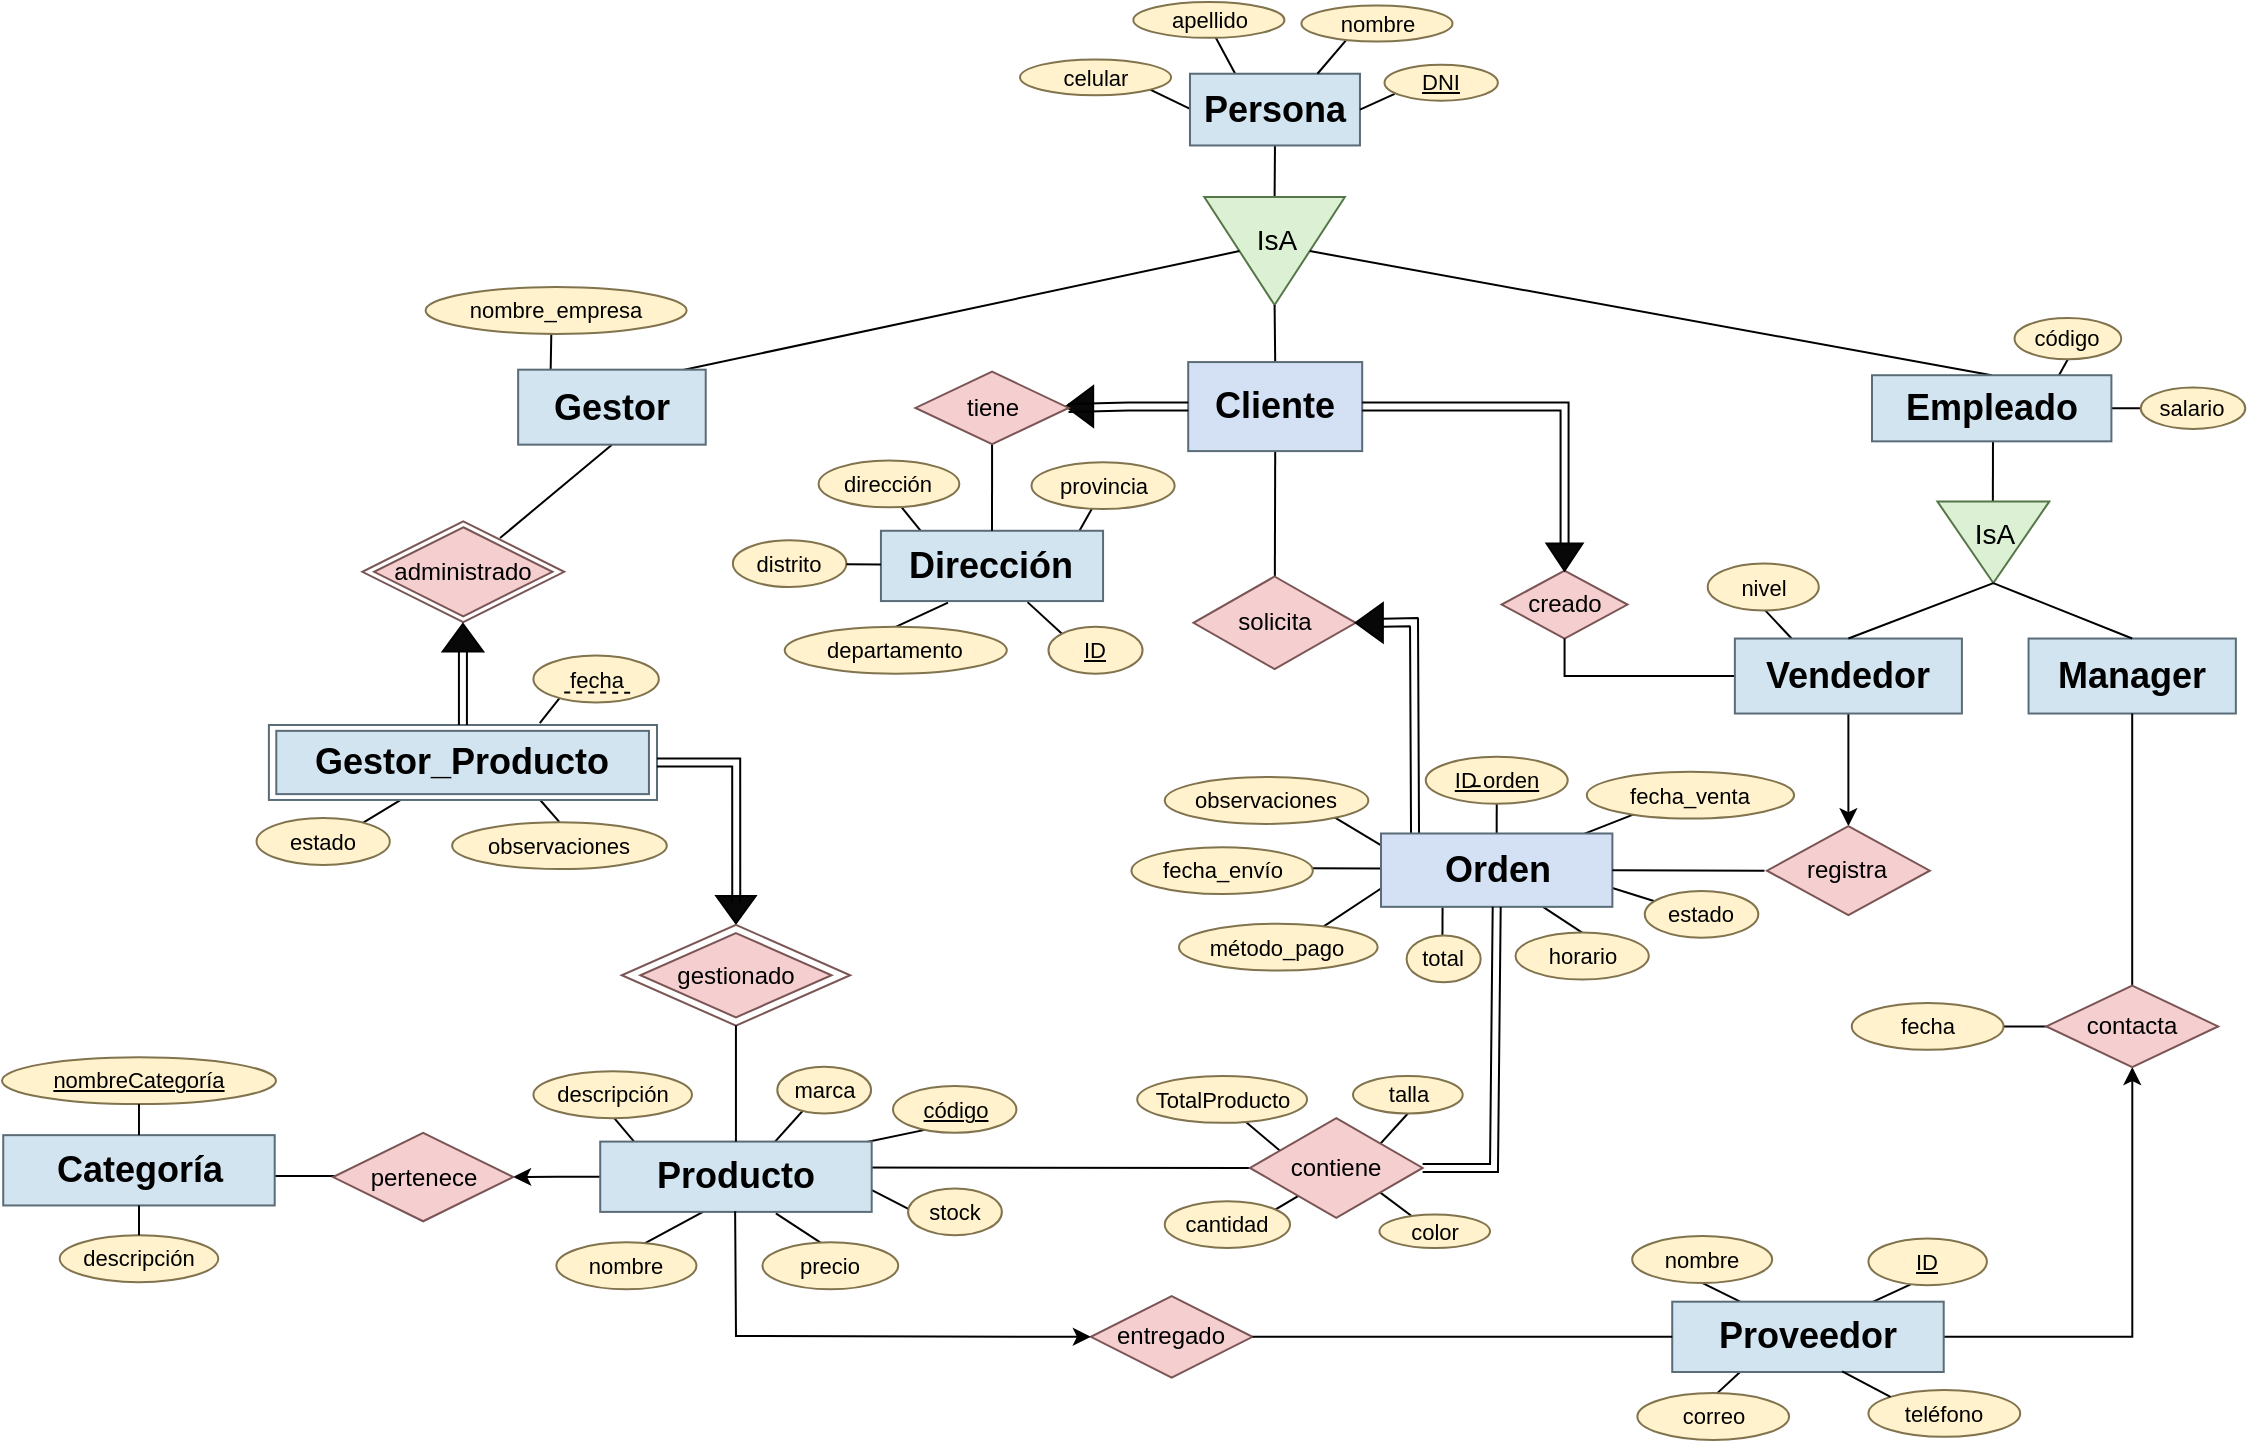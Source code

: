 <mxfile version="24.7.17">
  <diagram id="R2lEEEUBdFMjLlhIrx00" name="Page-1">
    <mxGraphModel dx="2320" dy="519" grid="0" gridSize="10" guides="1" tooltips="1" connect="1" arrows="1" fold="1" page="1" pageScale="1" pageWidth="850" pageHeight="1100" math="0" shadow="0" extFonts="Permanent Marker^https://fonts.googleapis.com/css?family=Permanent+Marker">
      <root>
        <mxCell id="0" />
        <mxCell id="1" parent="0" />
        <mxCell id="0wbGflrNy1XPaG-S96dj-205" value="" style="endArrow=none;html=1;rounded=0;exitX=0;exitY=0.5;exitDx=0;exitDy=0;entryX=1;entryY=0.5;entryDx=0;entryDy=0;" edge="1" parent="1" source="0wbGflrNy1XPaG-S96dj-204" target="0wbGflrNy1XPaG-S96dj-163">
          <mxGeometry width="50" height="50" relative="1" as="geometry">
            <mxPoint x="821" y="718" as="sourcePoint" />
            <mxPoint x="798" y="729" as="targetPoint" />
          </mxGeometry>
        </mxCell>
        <mxCell id="0wbGflrNy1XPaG-S96dj-36" value="" style="endArrow=none;html=1;rounded=0;exitX=0.674;exitY=0.984;exitDx=0;exitDy=0;entryX=0.315;entryY=0.104;entryDx=0;entryDy=0;exitPerimeter=0;entryPerimeter=0;" edge="1" parent="1" target="0wbGflrNy1XPaG-S96dj-40">
          <mxGeometry width="50" height="50" relative="1" as="geometry">
            <mxPoint x="541.846" y="661.585" as="sourcePoint" />
            <mxPoint x="517.822" y="600.778" as="targetPoint" />
          </mxGeometry>
        </mxCell>
        <mxCell id="0wbGflrNy1XPaG-S96dj-33" value="" style="endArrow=none;html=1;rounded=0;entryX=0.406;entryY=0.934;entryDx=0;entryDy=0;entryPerimeter=0;" edge="1" parent="1" target="0wbGflrNy1XPaG-S96dj-39">
          <mxGeometry width="50" height="50" relative="1" as="geometry">
            <mxPoint x="509.523" y="661.235" as="sourcePoint" />
            <mxPoint x="609.754" y="708.799" as="targetPoint" />
          </mxGeometry>
        </mxCell>
        <mxCell id="0wbGflrNy1XPaG-S96dj-31" value="" style="endArrow=none;html=1;rounded=0;exitX=0.203;exitY=0.369;exitDx=0;exitDy=0;entryX=0.626;entryY=0.937;entryDx=0;entryDy=0;exitPerimeter=0;entryPerimeter=0;" edge="1" parent="1" source="55ezojVvOQlJSLOhFWwa-21" target="0wbGflrNy1XPaG-S96dj-44">
          <mxGeometry width="50" height="50" relative="1" as="geometry">
            <mxPoint x="617.158" y="701.535" as="sourcePoint" />
            <mxPoint x="599.857" y="611.322" as="targetPoint" />
          </mxGeometry>
        </mxCell>
        <mxCell id="0wbGflrNy1XPaG-S96dj-188" value="" style="endArrow=none;html=1;rounded=0;entryX=0;entryY=0.5;entryDx=0;entryDy=0;exitX=0.909;exitY=0.367;exitDx=0;exitDy=0;exitPerimeter=0;" edge="1" parent="1">
          <mxGeometry width="50" height="50" relative="1" as="geometry">
            <mxPoint x="-22.046" y="655.046" as="sourcePoint" />
            <mxPoint x="59.397" y="655.046" as="targetPoint" />
          </mxGeometry>
        </mxCell>
        <mxCell id="0wbGflrNy1XPaG-S96dj-181" value="" style="endArrow=none;html=1;rounded=0;exitX=0.25;exitY=1;exitDx=0;exitDy=0;entryX=0.484;entryY=0.129;entryDx=0;entryDy=0;entryPerimeter=0;" edge="1" parent="1" source="0wbGflrNy1XPaG-S96dj-155" target="0wbGflrNy1XPaG-S96dj-160">
          <mxGeometry width="50" height="50" relative="1" as="geometry">
            <mxPoint x="684.427" y="745.965" as="sourcePoint" />
            <mxPoint x="644.94" y="769.397" as="targetPoint" />
          </mxGeometry>
        </mxCell>
        <mxCell id="0wbGflrNy1XPaG-S96dj-177" value="" style="endArrow=none;html=1;rounded=0;exitX=0.5;exitY=1;exitDx=0;exitDy=0;entryX=0.25;entryY=0;entryDx=0;entryDy=0;" edge="1" parent="1" source="0wbGflrNy1XPaG-S96dj-158" target="0wbGflrNy1XPaG-S96dj-155">
          <mxGeometry width="50" height="50" relative="1" as="geometry">
            <mxPoint x="733.923" y="588.972" as="sourcePoint" />
            <mxPoint x="757.368" y="604.203" as="targetPoint" />
          </mxGeometry>
        </mxCell>
        <mxCell id="0wbGflrNy1XPaG-S96dj-178" value="" style="endArrow=none;html=1;rounded=0;exitX=0.393;exitY=0.938;exitDx=0;exitDy=0;entryX=0.719;entryY=0.038;entryDx=0;entryDy=0;entryPerimeter=0;exitPerimeter=0;" edge="1" parent="1" source="0wbGflrNy1XPaG-S96dj-157" target="0wbGflrNy1XPaG-S96dj-155">
          <mxGeometry width="50" height="50" relative="1" as="geometry">
            <mxPoint x="704.307" y="704.959" as="sourcePoint" />
            <mxPoint x="736.39" y="729.563" as="targetPoint" />
          </mxGeometry>
        </mxCell>
        <mxCell id="0wbGflrNy1XPaG-S96dj-146" value="" style="endArrow=none;html=1;rounded=0;exitX=0.416;exitY=0.86;exitDx=0;exitDy=0;entryX=0.69;entryY=0.073;entryDx=0;entryDy=0;entryPerimeter=0;exitPerimeter=0;" edge="1" parent="1" source="0wbGflrNy1XPaG-S96dj-145" target="ELXSJOn3E0flHP4w-PMO-53">
          <mxGeometry width="50" height="50" relative="1" as="geometry">
            <mxPoint x="182.179" y="634.286" as="sourcePoint" />
            <mxPoint x="185.88" y="649.516" as="targetPoint" />
          </mxGeometry>
        </mxCell>
        <mxCell id="0wbGflrNy1XPaG-S96dj-144" value="" style="endArrow=none;html=1;rounded=0;exitX=0.25;exitY=0;exitDx=0;exitDy=0;entryX=0.465;entryY=0.864;entryDx=0;entryDy=0;entryPerimeter=0;" edge="1" parent="1" source="0wbGflrNy1XPaG-S96dj-87" target="0wbGflrNy1XPaG-S96dj-89">
          <mxGeometry width="50" height="50" relative="1" as="geometry">
            <mxPoint x="720.196" y="389.544" as="sourcePoint" />
            <mxPoint x="736.237" y="366.113" as="targetPoint" />
          </mxGeometry>
        </mxCell>
        <mxCell id="0wbGflrNy1XPaG-S96dj-119" value="" style="endArrow=none;html=1;rounded=0;exitX=0.431;exitY=0.077;exitDx=0;exitDy=0;exitPerimeter=0;entryX=0.5;entryY=1;entryDx=0;entryDy=0;" edge="1" parent="1">
          <mxGeometry width="50" height="50" relative="1" as="geometry">
            <mxPoint x="850.43" y="319.858" as="sourcePoint" />
            <mxPoint x="850.492" y="287.487" as="targetPoint" />
          </mxGeometry>
        </mxCell>
        <mxCell id="0wbGflrNy1XPaG-S96dj-48" value="" style="endArrow=none;html=1;rounded=0;exitX=0.266;exitY=1.004;exitDx=0;exitDy=0;exitPerimeter=0;entryX=0.484;entryY=0;entryDx=0;entryDy=0;entryPerimeter=0;" edge="1" parent="1" source="ELXSJOn3E0flHP4w-PMO-58" target="0wbGflrNy1XPaG-S96dj-47">
          <mxGeometry width="50" height="50" relative="1" as="geometry">
            <mxPoint x="574.971" y="520.641" as="sourcePoint" />
            <mxPoint x="575.819" y="529.322" as="targetPoint" />
          </mxGeometry>
        </mxCell>
        <mxCell id="0wbGflrNy1XPaG-S96dj-86" value="" style="endArrow=none;html=1;rounded=0;exitX=0.782;exitY=0.035;exitDx=0;exitDy=0;entryX=0.5;entryY=1;entryDx=0;entryDy=0;exitPerimeter=0;" edge="1" parent="1" target="0wbGflrNy1XPaG-S96dj-43">
          <mxGeometry width="50" height="50" relative="1" as="geometry">
            <mxPoint x="534.674" y="649.333" as="sourcePoint" />
            <mxPoint x="600.499" y="614.661" as="targetPoint" />
          </mxGeometry>
        </mxCell>
        <mxCell id="0wbGflrNy1XPaG-S96dj-82" value="" style="endArrow=none;html=1;rounded=0;exitX=0.77;exitY=0.15;exitDx=0;exitDy=0;exitPerimeter=0;" edge="1" parent="1" source="0wbGflrNy1XPaG-S96dj-76" target="0wbGflrNy1XPaG-S96dj-1">
          <mxGeometry width="50" height="50" relative="1" as="geometry">
            <mxPoint x="148.861" y="495.233" as="sourcePoint" />
            <mxPoint x="140.223" y="477.66" as="targetPoint" />
          </mxGeometry>
        </mxCell>
        <mxCell id="0wbGflrNy1XPaG-S96dj-81" value="" style="endArrow=none;html=1;rounded=0;exitX=0.5;exitY=0;exitDx=0;exitDy=0;entryX=0.699;entryY=1;entryDx=0;entryDy=0;entryPerimeter=0;" edge="1" parent="1" source="0wbGflrNy1XPaG-S96dj-78" target="0wbGflrNy1XPaG-S96dj-1">
          <mxGeometry width="50" height="50" relative="1" as="geometry">
            <mxPoint x="189.582" y="615.907" as="sourcePoint" />
            <mxPoint x="214.262" y="632.309" as="targetPoint" />
          </mxGeometry>
        </mxCell>
        <mxCell id="0wbGflrNy1XPaG-S96dj-83" value="" style="endArrow=none;html=1;rounded=0;exitX=0.698;exitY=-0.024;exitDx=0;exitDy=0;entryX=0.24;entryY=0.801;entryDx=0;entryDy=0;entryPerimeter=0;exitPerimeter=0;" edge="1" parent="1" source="0wbGflrNy1XPaG-S96dj-1" target="0wbGflrNy1XPaG-S96dj-77">
          <mxGeometry width="50" height="50" relative="1" as="geometry">
            <mxPoint x="36.568" y="499.92" as="sourcePoint" />
            <mxPoint x="62.482" y="480.003" as="targetPoint" />
          </mxGeometry>
        </mxCell>
        <mxCell id="RXgUs7teRVPHH2OxWNDd-2" value="creado" style="rhombus;whiteSpace=wrap;html=1;fillColor=#F5CFCF;strokeColor=#7B5555;" parent="1" vertex="1">
          <mxGeometry x="604.818" y="352.3" width="62.933" height="33.976" as="geometry" />
        </mxCell>
        <mxCell id="55ezojVvOQlJSLOhFWwa-83" value="" style="endArrow=classic;html=1;rounded=0;exitX=0.5;exitY=1;exitDx=0;exitDy=0;entryX=0.5;entryY=0;entryDx=0;entryDy=0;" parent="1" target="0wbGflrNy1XPaG-S96dj-57" edge="1" source="0wbGflrNy1XPaG-S96dj-87">
          <mxGeometry width="50" height="50" relative="1" as="geometry">
            <mxPoint x="790.533" y="465.944" as="sourcePoint" />
            <mxPoint x="778.193" y="461.246" as="targetPoint" />
          </mxGeometry>
        </mxCell>
        <mxCell id="ELXSJOn3E0flHP4w-PMO-66" value="" style="endArrow=none;html=1;rounded=0;entryX=0.482;entryY=0.883;entryDx=0;entryDy=0;exitX=0.173;exitY=0.063;exitDx=0;exitDy=0;entryPerimeter=0;exitPerimeter=0;" parent="1" source="ELXSJOn3E0flHP4w-PMO-39" target="ELXSJOn3E0flHP4w-PMO-65" edge="1">
          <mxGeometry width="50" height="50" relative="1" as="geometry">
            <mxPoint x="2.017" y="284.347" as="sourcePoint" />
            <mxPoint x="-189.251" y="123.84" as="targetPoint" />
          </mxGeometry>
        </mxCell>
        <mxCell id="ELXSJOn3E0flHP4w-PMO-46" value="" style="endArrow=none;html=1;rounded=0;exitX=0.682;exitY=0.165;exitDx=0;exitDy=0;entryX=0.5;entryY=1;entryDx=0;entryDy=0;exitPerimeter=0;" parent="1" source="ELXSJOn3E0flHP4w-PMO-47" target="ELXSJOn3E0flHP4w-PMO-39" edge="1">
          <mxGeometry width="50" height="50" relative="1" as="geometry">
            <mxPoint x="253.75" y="413.222" as="sourcePoint" />
            <mxPoint x="247.58" y="331.211" as="targetPoint" />
          </mxGeometry>
        </mxCell>
        <mxCell id="55ezojVvOQlJSLOhFWwa-85" value="" style="endArrow=none;html=1;rounded=0;exitX=0.817;exitY=0.081;exitDx=0;exitDy=0;entryX=0.669;entryY=0.14;entryDx=0;entryDy=0;exitPerimeter=0;entryPerimeter=0;" parent="1" source="ELXSJOn3E0flHP4w-PMO-58" target="55ezojVvOQlJSLOhFWwa-84" edge="1">
          <mxGeometry width="50" height="50" relative="1" as="geometry">
            <mxPoint x="638.136" y="530.962" as="sourcePoint" />
            <mxPoint x="644.306" y="556.737" as="targetPoint" />
          </mxGeometry>
        </mxCell>
        <mxCell id="55ezojVvOQlJSLOhFWwa-69" value="" style="endArrow=none;html=1;rounded=0;exitX=0.439;exitY=0.027;exitDx=0;exitDy=0;entryX=0.647;entryY=1.02;entryDx=0;entryDy=0;entryPerimeter=0;exitPerimeter=0;" parent="1" source="55ezojVvOQlJSLOhFWwa-61" target="ELXSJOn3E0flHP4w-PMO-53" edge="1">
          <mxGeometry width="50" height="50" relative="1" as="geometry">
            <mxPoint x="196.061" y="709.267" as="sourcePoint" />
            <mxPoint x="200.997" y="684.664" as="targetPoint" />
          </mxGeometry>
        </mxCell>
        <mxCell id="55ezojVvOQlJSLOhFWwa-68" value="" style="endArrow=none;html=1;rounded=0;exitX=0.551;exitY=0.15;exitDx=0;exitDy=0;entryX=0.389;entryY=0.98;entryDx=0;entryDy=0;exitPerimeter=0;entryPerimeter=0;" parent="1" source="55ezojVvOQlJSLOhFWwa-62" target="ELXSJOn3E0flHP4w-PMO-53" edge="1">
          <mxGeometry width="50" height="50" relative="1" as="geometry">
            <mxPoint x="147.935" y="698.723" as="sourcePoint" />
            <mxPoint x="170.147" y="679.977" as="targetPoint" />
          </mxGeometry>
        </mxCell>
        <mxCell id="55ezojVvOQlJSLOhFWwa-70" value="" style="endArrow=none;html=1;rounded=0;exitX=0.298;exitY=0.883;exitDx=0;exitDy=0;entryX=0.626;entryY=0.078;entryDx=0;entryDy=0;entryPerimeter=0;exitPerimeter=0;" parent="1" source="55ezojVvOQlJSLOhFWwa-60" target="ELXSJOn3E0flHP4w-PMO-53" edge="1">
          <mxGeometry width="50" height="50" relative="1" as="geometry">
            <mxPoint x="270.1" y="713.954" as="sourcePoint" />
            <mxPoint x="250.356" y="683.492" as="targetPoint" />
          </mxGeometry>
        </mxCell>
        <mxCell id="55ezojVvOQlJSLOhFWwa-65" value="" style="endArrow=none;html=1;rounded=0;exitX=0.374;exitY=0.873;exitDx=0;exitDy=0;entryX=0.894;entryY=0.078;entryDx=0;entryDy=0;exitPerimeter=0;entryPerimeter=0;" parent="1" source="55ezojVvOQlJSLOhFWwa-58" target="ELXSJOn3E0flHP4w-PMO-53" edge="1">
          <mxGeometry width="50" height="50" relative="1" as="geometry">
            <mxPoint x="291.078" y="534.7" as="sourcePoint" />
            <mxPoint x="324.395" y="534.7" as="targetPoint" />
          </mxGeometry>
        </mxCell>
        <mxCell id="55ezojVvOQlJSLOhFWwa-71" value="" style="endArrow=none;html=1;rounded=0;exitX=0.47;exitY=0.839;exitDx=0;exitDy=0;entryX=0.124;entryY=-0.002;entryDx=0;entryDy=0;entryPerimeter=0;exitPerimeter=0;" parent="1" source="55ezojVvOQlJSLOhFWwa-59" target="ELXSJOn3E0flHP4w-PMO-53" edge="1">
          <mxGeometry width="50" height="50" relative="1" as="geometry">
            <mxPoint x="321.927" y="696.38" as="sourcePoint" />
            <mxPoint x="288.61" y="681.149" as="targetPoint" />
          </mxGeometry>
        </mxCell>
        <mxCell id="55ezojVvOQlJSLOhFWwa-22" value="" style="endArrow=none;html=1;rounded=0;entryX=0;entryY=0.5;entryDx=0;entryDy=0;exitX=0.909;exitY=0.367;exitDx=0;exitDy=0;exitPerimeter=0;" parent="1" source="ELXSJOn3E0flHP4w-PMO-53" target="55ezojVvOQlJSLOhFWwa-21" edge="1">
          <mxGeometry width="50" height="50" relative="1" as="geometry">
            <mxPoint x="206.241" y="696.38" as="sourcePoint" />
            <mxPoint x="358.021" y="698.723" as="targetPoint" />
          </mxGeometry>
        </mxCell>
        <mxCell id="55ezojVvOQlJSLOhFWwa-9" value="" style="endArrow=none;html=1;rounded=0;exitX=-0.001;exitY=0.706;exitDx=0;exitDy=0;entryX=0.973;entryY=0.449;entryDx=0;entryDy=0;entryPerimeter=0;exitPerimeter=0;" parent="1" target="55ezojVvOQlJSLOhFWwa-57" edge="1">
          <mxGeometry width="50" height="50" relative="1" as="geometry">
            <mxPoint x="544.391" y="501.284" as="sourcePoint" />
            <mxPoint x="523.967" y="501.825" as="targetPoint" />
          </mxGeometry>
        </mxCell>
        <mxCell id="55ezojVvOQlJSLOhFWwa-19" value="" style="endArrow=none;html=1;rounded=0;entryX=0.5;entryY=1;entryDx=0;entryDy=0;exitX=0.5;exitY=0;exitDx=0;exitDy=0;" parent="1" source="ELXSJOn3E0flHP4w-PMO-58" target="0wbGflrNy1XPaG-S96dj-60" edge="1">
          <mxGeometry width="50" height="50" relative="1" as="geometry">
            <mxPoint x="603.006" y="484.075" as="sourcePoint" />
            <mxPoint x="705.715" y="484.038" as="targetPoint" />
          </mxGeometry>
        </mxCell>
        <mxCell id="55ezojVvOQlJSLOhFWwa-15" value="" style="endArrow=none;html=1;rounded=0;exitX=0;exitY=0.5;exitDx=0;exitDy=0;entryX=0.147;entryY=-0.008;entryDx=0;entryDy=0;entryPerimeter=0;shape=link;" parent="1" source="0wbGflrNy1XPaG-S96dj-140" target="ELXSJOn3E0flHP4w-PMO-58" edge="1">
          <mxGeometry width="50" height="50" relative="1" as="geometry">
            <mxPoint x="495.034" y="367.085" as="sourcePoint" />
            <mxPoint x="565.948" y="469.459" as="targetPoint" />
            <Array as="points">
              <mxPoint x="561.012" y="378.075" />
            </Array>
          </mxGeometry>
        </mxCell>
        <mxCell id="55ezojVvOQlJSLOhFWwa-12" value="" style="endArrow=none;html=1;rounded=0;entryX=0.5;entryY=0;entryDx=0;entryDy=0;exitX=0.7;exitY=1;exitDx=0;exitDy=0;exitPerimeter=0;" parent="1" source="ELXSJOn3E0flHP4w-PMO-58" target="55ezojVvOQlJSLOhFWwa-11" edge="1">
          <mxGeometry width="50" height="50" relative="1" as="geometry">
            <mxPoint x="654.177" y="552.754" as="sourcePoint" />
            <mxPoint x="681.325" y="567.985" as="targetPoint" />
          </mxGeometry>
        </mxCell>
        <mxCell id="55ezojVvOQlJSLOhFWwa-48" value="" style="endArrow=none;html=1;rounded=0;entryX=-0.001;entryY=0.158;entryDx=0;entryDy=0;exitX=0.832;exitY=0.855;exitDx=0;exitDy=0;exitPerimeter=0;entryPerimeter=0;" parent="1" source="55ezojVvOQlJSLOhFWwa-45" target="ELXSJOn3E0flHP4w-PMO-58" edge="1">
          <mxGeometry width="50" height="50" relative="1" as="geometry">
            <mxPoint x="518.217" y="481.487" as="sourcePoint" />
            <mxPoint x="544.507" y="496.225" as="targetPoint" />
          </mxGeometry>
        </mxCell>
        <mxCell id="55ezojVvOQlJSLOhFWwa-47" value="" style="endArrow=none;html=1;rounded=0;entryX=0.704;entryY=0.125;entryDx=0;entryDy=0;exitX=0;exitY=0.75;exitDx=0;exitDy=0;entryPerimeter=0;" parent="1" source="ELXSJOn3E0flHP4w-PMO-58" target="55ezojVvOQlJSLOhFWwa-56" edge="1">
          <mxGeometry width="50" height="50" relative="1" as="geometry">
            <mxPoint x="593.095" y="523.464" as="sourcePoint" />
            <mxPoint x="620.502" y="543.428" as="targetPoint" />
          </mxGeometry>
        </mxCell>
        <mxCell id="55ezojVvOQlJSLOhFWwa-17" value="" style="endArrow=none;html=1;rounded=0;entryX=0.08;entryY=0.215;entryDx=0;entryDy=0;exitX=0.385;exitY=0.008;exitDx=0;exitDy=0;exitPerimeter=0;entryPerimeter=0;" parent="1" target="55ezojVvOQlJSLOhFWwa-16" edge="1">
          <mxGeometry width="50" height="50" relative="1" as="geometry">
            <mxPoint x="574.238" y="484.038" as="sourcePoint" />
            <mxPoint x="574.482" y="465.845" as="targetPoint" />
          </mxGeometry>
        </mxCell>
        <mxCell id="55ezojVvOQlJSLOhFWwa-43" value="" style="endArrow=none;html=1;rounded=0;exitX=0.211;exitY=0.126;exitDx=0;exitDy=0;exitPerimeter=0;entryX=0.575;entryY=0.943;entryDx=0;entryDy=0;entryPerimeter=0;" parent="1" source="ELXSJOn3E0flHP4w-PMO-56" target="55ezojVvOQlJSLOhFWwa-36" edge="1">
          <mxGeometry width="50" height="50" relative="1" as="geometry">
            <mxPoint x="306.811" y="386.276" as="sourcePoint" />
            <mxPoint x="262.387" y="394.477" as="targetPoint" />
          </mxGeometry>
        </mxCell>
        <mxCell id="55ezojVvOQlJSLOhFWwa-39" value="" style="endArrow=none;html=1;rounded=0;entryX=0.5;entryY=0;entryDx=0;entryDy=0;exitX=0.302;exitY=1.022;exitDx=0;exitDy=0;exitPerimeter=0;" parent="1" source="ELXSJOn3E0flHP4w-PMO-56" target="55ezojVvOQlJSLOhFWwa-33" edge="1">
          <mxGeometry width="50" height="50" relative="1" as="geometry">
            <mxPoint x="414.168" y="382.761" as="sourcePoint" />
            <mxPoint x="453.655" y="382.761" as="targetPoint" />
          </mxGeometry>
        </mxCell>
        <mxCell id="55ezojVvOQlJSLOhFWwa-38" value="" style="endArrow=none;html=1;rounded=0;entryX=0.448;entryY=0.852;entryDx=0;entryDy=0;exitX=0.881;exitY=0.071;exitDx=0;exitDy=0;exitPerimeter=0;entryPerimeter=0;" parent="1" source="ELXSJOn3E0flHP4w-PMO-56" target="55ezojVvOQlJSLOhFWwa-31" edge="1">
          <mxGeometry width="50" height="50" relative="1" as="geometry">
            <mxPoint x="414.168" y="382.761" as="sourcePoint" />
            <mxPoint x="453.655" y="390.962" as="targetPoint" />
          </mxGeometry>
        </mxCell>
        <mxCell id="55ezojVvOQlJSLOhFWwa-37" value="" style="endArrow=none;html=1;rounded=0;entryX=0;entryY=0;entryDx=0;entryDy=0;exitX=0.66;exitY=1.015;exitDx=0;exitDy=0;exitPerimeter=0;" parent="1" source="ELXSJOn3E0flHP4w-PMO-56" target="55ezojVvOQlJSLOhFWwa-34" edge="1">
          <mxGeometry width="50" height="50" relative="1" as="geometry">
            <mxPoint x="575.819" y="337.069" as="sourcePoint" />
            <mxPoint x="685.644" y="485.861" as="targetPoint" />
          </mxGeometry>
        </mxCell>
        <mxCell id="ELXSJOn3E0flHP4w-PMO-70" value="" style="shape=link;html=1;rounded=0;exitX=0;exitY=0.5;exitDx=0;exitDy=0;" parent="1" edge="1" source="RXgUs7teRVPHH2OxWNDd-12">
          <mxGeometry width="100" relative="1" as="geometry">
            <mxPoint x="500.885" y="292.549" as="sourcePoint" />
            <mxPoint x="393.19" y="270.288" as="targetPoint" />
          </mxGeometry>
        </mxCell>
        <mxCell id="ELXSJOn3E0flHP4w-PMO-22" value="" style="endArrow=none;html=1;rounded=0;exitX=0;exitY=0.5;exitDx=0;exitDy=0;entryX=0.5;entryY=1;entryDx=0;entryDy=0;" parent="1" source="ELXSJOn3E0flHP4w-PMO-31" target="ELXSJOn3E0flHP4w-PMO-2" edge="1">
          <mxGeometry width="50" height="50" relative="1" as="geometry">
            <mxPoint x="491.292" y="164.845" as="sourcePoint" />
            <mxPoint x="491.292" y="133.212" as="targetPoint" />
          </mxGeometry>
        </mxCell>
        <mxCell id="ELXSJOn3E0flHP4w-PMO-31" value="" style="triangle;whiteSpace=wrap;html=1;rotation=90;fillColor=#DCF0D3;strokeColor=#557748;" parent="1" vertex="1">
          <mxGeometry x="464.304" y="157.382" width="53.987" height="70.295" as="geometry" />
        </mxCell>
        <mxCell id="ELXSJOn3E0flHP4w-PMO-32" value="&lt;font style=&quot;font-size: 14px;&quot;&gt;IsA&lt;/font&gt;" style="text;html=1;align=center;verticalAlign=middle;resizable=0;points=[];autosize=1;strokeColor=none;fillColor=none;" parent="1" vertex="1">
          <mxGeometry x="471.598" y="171.998" width="40" height="30" as="geometry" />
        </mxCell>
        <mxCell id="ELXSJOn3E0flHP4w-PMO-34" value="" style="endArrow=none;html=1;rounded=0;entryX=0.5;entryY=0;entryDx=0;entryDy=0;exitX=0.5;exitY=0;exitDx=0;exitDy=0;" parent="1" source="ELXSJOn3E0flHP4w-PMO-41" target="ELXSJOn3E0flHP4w-PMO-31" edge="1">
          <mxGeometry width="50" height="50" relative="1" as="geometry">
            <mxPoint x="682.559" y="277.318" as="sourcePoint" />
            <mxPoint x="496.227" y="195.307" as="targetPoint" />
          </mxGeometry>
        </mxCell>
        <mxCell id="ELXSJOn3E0flHP4w-PMO-35" value="" style="endArrow=none;html=1;rounded=0;entryX=0.5;entryY=1;entryDx=0;entryDy=0;exitX=0.654;exitY=0.125;exitDx=0;exitDy=0;exitPerimeter=0;" parent="1" source="ELXSJOn3E0flHP4w-PMO-39" target="ELXSJOn3E0flHP4w-PMO-31" edge="1">
          <mxGeometry width="50" height="50" relative="1" as="geometry">
            <mxPoint x="270.717" y="277.318" as="sourcePoint" />
            <mxPoint x="455.814" y="195.307" as="targetPoint" />
          </mxGeometry>
        </mxCell>
        <mxCell id="ELXSJOn3E0flHP4w-PMO-38" value="" style="endArrow=none;html=1;rounded=0;entryX=1;entryY=0.5;entryDx=0;entryDy=0;exitX=0.5;exitY=0;exitDx=0;exitDy=0;" parent="1" source="ELXSJOn3E0flHP4w-PMO-45" target="ELXSJOn3E0flHP4w-PMO-31" edge="1">
          <mxGeometry width="50" height="50" relative="1" as="geometry">
            <mxPoint x="485.122" y="265.602" as="sourcePoint" />
            <mxPoint x="435.454" y="218.738" as="targetPoint" />
          </mxGeometry>
        </mxCell>
        <mxCell id="ELXSJOn3E0flHP4w-PMO-39" value="&lt;font style=&quot;font-size: 18px;&quot;&gt;&lt;b&gt;Gestor&lt;/b&gt;&lt;/font&gt;" style="rounded=0;whiteSpace=wrap;html=1;fillColor=#d2e4f0;strokeColor=#5a6c78;shadow=0;" parent="1" vertex="1">
          <mxGeometry x="113.075" y="251.836" width="93.783" height="37.491" as="geometry" />
        </mxCell>
        <mxCell id="ELXSJOn3E0flHP4w-PMO-47" value="" style="rhombus;whiteSpace=wrap;html=1;fillColor=none;strokeColor=#7B5555;" parent="1" vertex="1">
          <mxGeometry x="35.174" y="327.696" width="100.915" height="50.378" as="geometry" />
        </mxCell>
        <mxCell id="ELXSJOn3E0flHP4w-PMO-52" value="tiene" style="rhombus;whiteSpace=wrap;html=1;fillColor=#F5CFCF;strokeColor=#7B5555;" parent="1" vertex="1">
          <mxGeometry x="318.065" y="255.772" width="63.859" height="30.168" as="geometry" />
        </mxCell>
        <mxCell id="0wbGflrNy1XPaG-S96dj-190" value="" style="edgeStyle=orthogonalEdgeStyle;rounded=0;orthogonalLoop=1;jettySize=auto;html=1;" edge="1" parent="1" source="ELXSJOn3E0flHP4w-PMO-53" target="0wbGflrNy1XPaG-S96dj-186">
          <mxGeometry relative="1" as="geometry" />
        </mxCell>
        <mxCell id="ELXSJOn3E0flHP4w-PMO-53" value="&lt;font style=&quot;font-size: 18px;&quot;&gt;&lt;b&gt;Producto&lt;/b&gt;&lt;/font&gt;" style="rounded=0;whiteSpace=wrap;html=1;fillColor=#d2e4f0;strokeColor=#5a6c78;shadow=0;" parent="1" vertex="1">
          <mxGeometry x="154.105" y="637.8" width="135.738" height="35.148" as="geometry" />
        </mxCell>
        <mxCell id="ELXSJOn3E0flHP4w-PMO-56" value="&lt;font style=&quot;font-size: 18px;&quot;&gt;&lt;b&gt;Dirección&lt;/b&gt;&lt;/font&gt;" style="rounded=0;whiteSpace=wrap;html=1;fillColor=#d2e4f0;strokeColor=#5a6c78;shadow=0;" parent="1" vertex="1">
          <mxGeometry x="294.471" y="332.383" width="111.059" height="35.148" as="geometry" />
        </mxCell>
        <mxCell id="ELXSJOn3E0flHP4w-PMO-65" value="&lt;font style=&quot;font-size: 11px;&quot;&gt;nombre_empresa&lt;/font&gt;" style="ellipse;whiteSpace=wrap;html=1;fillColor=#FFF2CC;strokeColor=#80734D;" parent="1" vertex="1">
          <mxGeometry x="66.801" y="210.537" width="130.494" height="23.432" as="geometry" />
        </mxCell>
        <mxCell id="ELXSJOn3E0flHP4w-PMO-72" value="" style="html=1;rounded=0;exitX=0.5;exitY=1;exitDx=0;exitDy=0;entryX=0.5;entryY=1;entryDx=0;entryDy=0;" parent="1" source="ELXSJOn3E0flHP4w-PMO-45" target="ELXSJOn3E0flHP4w-PMO-50" edge="1">
          <mxGeometry width="100" relative="1" as="geometry">
            <mxPoint x="533.247" y="313.637" as="sourcePoint" />
            <mxPoint x="491.292" y="355.387" as="targetPoint" />
          </mxGeometry>
        </mxCell>
        <mxCell id="ELXSJOn3E0flHP4w-PMO-74" value="" style="group" parent="1" vertex="1" connectable="0">
          <mxGeometry x="540.651" y="480.994" width="132.036" height="44.93" as="geometry" />
        </mxCell>
        <mxCell id="ELXSJOn3E0flHP4w-PMO-58" value="&lt;b style=&quot;font-size: 18px;&quot;&gt;Orden&lt;/b&gt;" style="rounded=0;whiteSpace=wrap;html=1;fillColor=#D4E1F5;strokeColor=#5a6c78;shadow=0;" parent="ELXSJOn3E0flHP4w-PMO-74" vertex="1">
          <mxGeometry x="3.856" y="2.751" width="115.686" height="36.676" as="geometry" />
        </mxCell>
        <mxCell id="ELXSJOn3E0flHP4w-PMO-76" value="" style="endArrow=none;html=1;rounded=0;entryX=1;entryY=0.5;entryDx=0;entryDy=0;" parent="1" target="ELXSJOn3E0flHP4w-PMO-58" edge="1">
          <mxGeometry width="50" height="50" relative="1" as="geometry">
            <mxPoint x="736.237" y="502.376" as="sourcePoint" />
            <mxPoint x="702.92" y="487.59" as="targetPoint" />
          </mxGeometry>
        </mxCell>
        <mxCell id="55ezojVvOQlJSLOhFWwa-11" value="&lt;span style=&quot;font-size: 11px;&quot;&gt;horario&lt;/span&gt;" style="ellipse;whiteSpace=wrap;html=1;fillColor=#FFF2CC;strokeColor=#80734D;" parent="1" vertex="1">
          <mxGeometry x="611.765" y="533.282" width="66.635" height="23.432" as="geometry" />
        </mxCell>
        <mxCell id="55ezojVvOQlJSLOhFWwa-14" value="" style="group" parent="1" vertex="1" connectable="0">
          <mxGeometry x="448.102" y="248.028" width="86.996" height="44.52" as="geometry" />
        </mxCell>
        <mxCell id="ELXSJOn3E0flHP4w-PMO-45" value="&lt;b style=&quot;font-size: 18px;&quot;&gt;Cliente&lt;/b&gt;" style="rounded=0;whiteSpace=wrap;html=1;strokeColor=#5A6C78;fillColor=#D4E1F5;" parent="55ezojVvOQlJSLOhFWwa-14" vertex="1">
          <mxGeometry width="86.996" height="44.52" as="geometry" />
        </mxCell>
        <mxCell id="ELXSJOn3E0flHP4w-PMO-50" value="&lt;font style=&quot;font-size: 12px;&quot;&gt;solicita&lt;/font&gt;" style="rhombus;whiteSpace=wrap;html=1;fillColor=#F5CFCF;strokeColor=#7B5555;" parent="1" vertex="1">
          <mxGeometry x="450.73" y="355.252" width="81.134" height="46.254" as="geometry" />
        </mxCell>
        <mxCell id="55ezojVvOQlJSLOhFWwa-16" value="&lt;font style=&quot;font-size: 11px;&quot;&gt;estado&lt;/font&gt;" style="ellipse;whiteSpace=wrap;html=1;fillColor=#FFF2CC;strokeColor=#80734D;" parent="1" vertex="1">
          <mxGeometry x="676.389" y="512.463" width="56.763" height="23.432" as="geometry" />
        </mxCell>
        <mxCell id="55ezojVvOQlJSLOhFWwa-21" value="contiene" style="rhombus;whiteSpace=wrap;html=1;fillColor=#F5CFCF;strokeColor=#7B5555;" parent="1" vertex="1">
          <mxGeometry x="478.952" y="626.084" width="86.379" height="49.793" as="geometry" />
        </mxCell>
        <mxCell id="55ezojVvOQlJSLOhFWwa-31" value="&lt;font style=&quot;font-size: 11px;&quot;&gt;provincia&lt;/font&gt;" style="ellipse;whiteSpace=wrap;html=1;fillColor=#FFF2CC;strokeColor=#80734D;" parent="1" vertex="1">
          <mxGeometry x="369.744" y="298.114" width="71.571" height="23.432" as="geometry" />
        </mxCell>
        <mxCell id="55ezojVvOQlJSLOhFWwa-32" style="edgeStyle=orthogonalEdgeStyle;rounded=0;orthogonalLoop=1;jettySize=auto;html=1;exitX=0.5;exitY=1;exitDx=0;exitDy=0;" parent="1" source="55ezojVvOQlJSLOhFWwa-31" target="55ezojVvOQlJSLOhFWwa-31" edge="1">
          <mxGeometry relative="1" as="geometry" />
        </mxCell>
        <mxCell id="55ezojVvOQlJSLOhFWwa-33" value="&lt;font style=&quot;font-size: 11px;&quot;&gt;departamento&lt;/font&gt;" style="ellipse;whiteSpace=wrap;html=1;fillColor=#FFF2CC;strokeColor=#80734D;" parent="1" vertex="1">
          <mxGeometry x="246.346" y="380.418" width="111.059" height="23.432" as="geometry" />
        </mxCell>
        <mxCell id="55ezojVvOQlJSLOhFWwa-34" value="&lt;span style=&quot;font-size: 11px;&quot;&gt;&lt;u&gt;ID&lt;/u&gt;&lt;/span&gt;" style="ellipse;whiteSpace=wrap;html=1;fillColor=#FFF2CC;strokeColor=#80734D;" parent="1" vertex="1">
          <mxGeometry x="378.246" y="380.418" width="47.027" height="23.432" as="geometry" />
        </mxCell>
        <mxCell id="55ezojVvOQlJSLOhFWwa-35" value="&lt;font style=&quot;font-size: 11px;&quot;&gt;distrito&lt;/font&gt;" style="ellipse;whiteSpace=wrap;html=1;fillColor=#FFF2CC;strokeColor=#80734D;" parent="1" vertex="1">
          <mxGeometry x="220.432" y="337.069" width="56.763" height="23.432" as="geometry" />
        </mxCell>
        <mxCell id="55ezojVvOQlJSLOhFWwa-36" value="&lt;font style=&quot;font-size: 11px;&quot;&gt;dirección&lt;/font&gt;" style="ellipse;whiteSpace=wrap;html=1;fillColor=#FFF2CC;strokeColor=#80734D;" parent="1" vertex="1">
          <mxGeometry x="263.313" y="297.235" width="70.337" height="23.432" as="geometry" />
        </mxCell>
        <mxCell id="55ezojVvOQlJSLOhFWwa-40" value="" style="endArrow=none;html=1;rounded=0;" parent="1" source="ELXSJOn3E0flHP4w-PMO-56" target="55ezojVvOQlJSLOhFWwa-35" edge="1">
          <mxGeometry width="50" height="50" relative="1" as="geometry">
            <mxPoint x="390.722" y="394.477" as="sourcePoint" />
            <mxPoint x="389.488" y="414.394" as="targetPoint" />
          </mxGeometry>
        </mxCell>
        <mxCell id="55ezojVvOQlJSLOhFWwa-45" value="&lt;font style=&quot;font-size: 11px;&quot;&gt;observaciones&lt;/font&gt;" style="ellipse;whiteSpace=wrap;html=1;fillColor=#FFF2CC;strokeColor=#80734D;" parent="1" vertex="1">
          <mxGeometry x="436.379" y="455.512" width="101.804" height="23.432" as="geometry" />
        </mxCell>
        <mxCell id="55ezojVvOQlJSLOhFWwa-56" value="&lt;span style=&quot;font-size: 11px;&quot;&gt;método_pago&lt;/span&gt;" style="ellipse;whiteSpace=wrap;html=1;fillColor=#FFF2CC;strokeColor=#80734D;" parent="1" vertex="1">
          <mxGeometry x="443.475" y="528.865" width="99.336" height="23.432" as="geometry" />
        </mxCell>
        <mxCell id="55ezojVvOQlJSLOhFWwa-57" value="&lt;font style=&quot;font-size: 11px;&quot;&gt;fecha_envío&lt;/font&gt;" style="ellipse;whiteSpace=wrap;html=1;fillColor=#FFF2CC;strokeColor=#80734D;" parent="1" vertex="1">
          <mxGeometry x="419.72" y="490.624" width="90.698" height="23.432" as="geometry" />
        </mxCell>
        <mxCell id="55ezojVvOQlJSLOhFWwa-58" value="&lt;font style=&quot;font-size: 11px;&quot;&gt;&lt;u&gt;código&lt;/u&gt;&lt;/font&gt;" style="ellipse;whiteSpace=wrap;html=1;fillColor=#FFF2CC;strokeColor=#80734D;" parent="1" vertex="1">
          <mxGeometry x="300.505" y="609.975" width="61.699" height="23.432" as="geometry" />
        </mxCell>
        <mxCell id="55ezojVvOQlJSLOhFWwa-59" value="&lt;font style=&quot;font-size: 11px;&quot;&gt;descripción&lt;/font&gt;" style="ellipse;whiteSpace=wrap;html=1;fillColor=#FFF2CC;strokeColor=#80734D;" parent="1" vertex="1">
          <mxGeometry x="120.701" y="602.653" width="79.283" height="23.432" as="geometry" />
        </mxCell>
        <mxCell id="55ezojVvOQlJSLOhFWwa-60" value="&lt;font style=&quot;font-size: 11px;&quot;&gt;marca&lt;/font&gt;" style="ellipse;whiteSpace=wrap;html=1;fillColor=#FFF2CC;strokeColor=#80734D;" parent="1" vertex="1">
          <mxGeometry x="242.644" y="600.321" width="46.891" height="23.432" as="geometry" />
        </mxCell>
        <mxCell id="55ezojVvOQlJSLOhFWwa-61" value="&lt;span style=&quot;font-size: 11px;&quot;&gt;precio&lt;/span&gt;" style="ellipse;whiteSpace=wrap;html=1;fillColor=#FFF2CC;strokeColor=#80734D;" parent="1" vertex="1">
          <mxGeometry x="235.24" y="688.179" width="67.869" height="23.432" as="geometry" />
        </mxCell>
        <mxCell id="55ezojVvOQlJSLOhFWwa-62" value="&lt;span style=&quot;font-size: 11px;&quot;&gt;nombre&lt;/span&gt;" style="ellipse;whiteSpace=wrap;html=1;fillColor=#FFF2CC;strokeColor=#80734D;" parent="1" vertex="1">
          <mxGeometry x="132.202" y="688.179" width="70.029" height="23.432" as="geometry" />
        </mxCell>
        <mxCell id="55ezojVvOQlJSLOhFWwa-84" value="&lt;span style=&quot;font-size: 11px;&quot;&gt;fecha_venta&lt;/span&gt;" style="ellipse;whiteSpace=wrap;html=1;fillColor=#FFF2CC;strokeColor=#80734D;" parent="1" vertex="1">
          <mxGeometry x="647.39" y="452.876" width="103.655" height="23.432" as="geometry" />
        </mxCell>
        <mxCell id="RXgUs7teRVPHH2OxWNDd-1" value="" style="endArrow=none;html=1;rounded=0;entryX=0;entryY=0.5;entryDx=0;entryDy=0;exitX=0.5;exitY=1;exitDx=0;exitDy=0;" parent="1" source="RXgUs7teRVPHH2OxWNDd-2" target="0wbGflrNy1XPaG-S96dj-87" edge="1">
          <mxGeometry width="50" height="50" relative="1" as="geometry">
            <mxPoint x="723.281" y="274.611" as="sourcePoint" />
            <mxPoint x="782.512" y="274.611" as="targetPoint" />
            <Array as="points">
              <mxPoint x="636.285" y="405.021" />
            </Array>
          </mxGeometry>
        </mxCell>
        <mxCell id="RXgUs7teRVPHH2OxWNDd-9" value="" style="triangle;whiteSpace=wrap;html=1;rotation=90;fillColor=#080808;" parent="1" vertex="1">
          <mxGeometry x="629.498" y="336.507" width="13.574" height="18.019" as="geometry" />
        </mxCell>
        <mxCell id="RXgUs7teRVPHH2OxWNDd-11" value="" style="endArrow=none;html=1;rounded=0;entryX=0.5;entryY=0;entryDx=0;entryDy=0;exitX=0.5;exitY=1;exitDx=0;exitDy=0;" parent="1" source="0wbGflrNy1XPaG-S96dj-54" target="ELXSJOn3E0flHP4w-PMO-56" edge="1">
          <mxGeometry width="50" height="50" relative="1" as="geometry">
            <mxPoint x="358.638" y="294.892" as="sourcePoint" />
            <mxPoint x="648.007" y="203.508" as="targetPoint" />
          </mxGeometry>
        </mxCell>
        <mxCell id="0wbGflrNy1XPaG-S96dj-1" value="" style="rounded=0;whiteSpace=wrap;html=1;fillColor=none;strokeColor=#5a6c78;shadow=0;" vertex="1" parent="1">
          <mxGeometry x="-11.557" y="429.496" width="194.044" height="37.491" as="geometry" />
        </mxCell>
        <mxCell id="0wbGflrNy1XPaG-S96dj-4" value="" style="endArrow=none;html=1;rounded=0;exitX=0;exitY=0.5;exitDx=0;exitDy=0;entryX=0.5;entryY=0;entryDx=0;entryDy=0;shape=link;" edge="1" parent="1" source="0wbGflrNy1XPaG-S96dj-63" target="0wbGflrNy1XPaG-S96dj-1">
          <mxGeometry width="50" height="50" relative="1" as="geometry">
            <mxPoint x="146.245" y="355.685" as="sourcePoint" />
            <mxPoint x="100.587" y="443.555" as="targetPoint" />
          </mxGeometry>
        </mxCell>
        <mxCell id="RXgUs7teRVPHH2OxWNDd-12" value="" style="triangle;whiteSpace=wrap;html=1;rotation=-180;fillColor=#080808;" parent="1" vertex="1">
          <mxGeometry x="387.02" y="260.166" width="13.574" height="20.233" as="geometry" />
        </mxCell>
        <mxCell id="0wbGflrNy1XPaG-S96dj-39" value="&lt;font style=&quot;font-size: 11px;&quot;&gt;cantidad&lt;/font&gt;" style="ellipse;whiteSpace=wrap;html=1;fillColor=#FFF2CC;strokeColor=#80734D;" vertex="1" parent="1">
          <mxGeometry x="436.38" y="667.57" width="62.64" height="23.43" as="geometry" />
        </mxCell>
        <mxCell id="0wbGflrNy1XPaG-S96dj-40" value="&lt;font style=&quot;font-size: 11px;&quot;&gt;color&lt;/font&gt;" style="ellipse;whiteSpace=wrap;html=1;fillColor=#FFF2CC;strokeColor=#80734D;" vertex="1" parent="1">
          <mxGeometry x="543.74" y="674.24" width="55.26" height="16.76" as="geometry" />
        </mxCell>
        <mxCell id="0wbGflrNy1XPaG-S96dj-44" value="&lt;font style=&quot;font-size: 11px;&quot;&gt;TotalProducto&lt;/font&gt;" style="ellipse;whiteSpace=wrap;html=1;fillColor=#FFF2CC;strokeColor=#80734D;" vertex="1" parent="1">
          <mxGeometry x="422.59" y="605" width="84.95" height="23.43" as="geometry" />
        </mxCell>
        <mxCell id="0wbGflrNy1XPaG-S96dj-47" value="&lt;span style=&quot;font-size: 11px;&quot;&gt;total&lt;/span&gt;" style="ellipse;whiteSpace=wrap;html=1;fillColor=#FFF2CC;strokeColor=#80734D;" vertex="1" parent="1">
          <mxGeometry x="557.31" y="534.723" width="37.02" height="23.432" as="geometry" />
        </mxCell>
        <mxCell id="0wbGflrNy1XPaG-S96dj-50" value="" style="endArrow=none;html=1;rounded=0;entryX=0.5;entryY=1;entryDx=0;entryDy=0;exitX=1;exitY=0.5;exitDx=0;exitDy=0;shape=link;" edge="1" parent="1" source="55ezojVvOQlJSLOhFWwa-21" target="ELXSJOn3E0flHP4w-PMO-58">
          <mxGeometry width="50" height="50" relative="1" as="geometry">
            <mxPoint x="602.35" y="551.915" as="sourcePoint" />
            <mxPoint x="603.066" y="457.743" as="targetPoint" />
            <Array as="points">
              <mxPoint x="601" y="651" />
            </Array>
          </mxGeometry>
        </mxCell>
        <mxCell id="0wbGflrNy1XPaG-S96dj-54" value="&lt;div&gt;tiene&lt;/div&gt;" style="rhombus;whiteSpace=wrap;html=1;fillColor=#F5CFCF;strokeColor=#7B5555;" vertex="1" parent="1">
          <mxGeometry x="311.747" y="252.855" width="76.581" height="36.179" as="geometry" />
        </mxCell>
        <mxCell id="0wbGflrNy1XPaG-S96dj-57" value="registra" style="rhombus;whiteSpace=wrap;html=1;fillColor=#F5CFCF;strokeColor=#7B5555;" vertex="1" parent="1">
          <mxGeometry x="737.471" y="480.08" width="81.443" height="44.52" as="geometry" />
        </mxCell>
        <mxCell id="0wbGflrNy1XPaG-S96dj-60" value="&lt;span style=&quot;font-size: 11px;&quot;&gt;&lt;u&gt;ID orden&lt;/u&gt;&lt;/span&gt;" style="ellipse;whiteSpace=wrap;html=1;fillColor=#FFF2CC;strokeColor=#80734D;" vertex="1" parent="1">
          <mxGeometry x="566.873" y="445.425" width="70.979" height="23.432" as="geometry" />
        </mxCell>
        <mxCell id="0wbGflrNy1XPaG-S96dj-62" value="" style="endArrow=none;html=1;rounded=0;" edge="1" parent="1">
          <mxGeometry width="50" height="50" relative="1" as="geometry">
            <mxPoint x="589.393" y="460.058" as="sourcePoint" />
            <mxPoint x="594.329" y="460.058" as="targetPoint" />
          </mxGeometry>
        </mxCell>
        <mxCell id="0wbGflrNy1XPaG-S96dj-63" value="" style="triangle;whiteSpace=wrap;html=1;rotation=-90;fillColor=#080808;" vertex="1" parent="1">
          <mxGeometry x="78.524" y="375.743" width="13.87" height="20.233" as="geometry" />
        </mxCell>
        <mxCell id="0wbGflrNy1XPaG-S96dj-75" value="gestionado" style="rhombus;whiteSpace=wrap;html=1;fillColor=#F5CFCF;strokeColor=#7B5555;" vertex="1" parent="1">
          <mxGeometry x="174.158" y="533.529" width="95.634" height="42.177" as="geometry" />
        </mxCell>
        <mxCell id="0wbGflrNy1XPaG-S96dj-76" value="&lt;font style=&quot;font-size: 11px;&quot;&gt;estado&lt;/font&gt;" style="ellipse;whiteSpace=wrap;html=1;fillColor=#FFF2CC;strokeColor=#80734D;" vertex="1" parent="1">
          <mxGeometry x="-17.727" y="476.031" width="66.635" height="23.432" as="geometry" />
        </mxCell>
        <mxCell id="0wbGflrNy1XPaG-S96dj-77" value="&lt;font style=&quot;font-size: 11px;&quot;&gt;fecha&lt;/font&gt;" style="ellipse;whiteSpace=wrap;html=1;fillColor=#FFF2CC;strokeColor=#80734D;" vertex="1" parent="1">
          <mxGeometry x="120.701" y="394.805" width="62.711" height="23.432" as="geometry" />
        </mxCell>
        <mxCell id="0wbGflrNy1XPaG-S96dj-78" value="&lt;font style=&quot;font-size: 11px;&quot;&gt;observaciones&lt;/font&gt;" style="ellipse;whiteSpace=wrap;html=1;fillColor=#FFF2CC;strokeColor=#80734D;" vertex="1" parent="1">
          <mxGeometry x="80.054" y="478.105" width="107.357" height="23.432" as="geometry" />
        </mxCell>
        <mxCell id="0wbGflrNy1XPaG-S96dj-79" value="" style="triangle;whiteSpace=wrap;html=1;rotation=90;fillColor=#080808;" vertex="1" parent="1">
          <mxGeometry x="215.188" y="511.983" width="13.574" height="19.648" as="geometry" />
        </mxCell>
        <mxCell id="0wbGflrNy1XPaG-S96dj-80" style="edgeStyle=orthogonalEdgeStyle;rounded=0;orthogonalLoop=1;jettySize=auto;html=1;entryX=0.278;entryY=0.492;entryDx=0;entryDy=0;entryPerimeter=0;shape=link;" edge="1" parent="1" source="0wbGflrNy1XPaG-S96dj-1" target="0wbGflrNy1XPaG-S96dj-79">
          <mxGeometry relative="1" as="geometry" />
        </mxCell>
        <mxCell id="0wbGflrNy1XPaG-S96dj-43" value="&lt;font style=&quot;font-size: 11px;&quot;&gt;talla&lt;/font&gt;" style="ellipse;whiteSpace=wrap;html=1;fillColor=#FFF2CC;strokeColor=#80734D;" vertex="1" parent="1">
          <mxGeometry x="530.5" y="605" width="54.85" height="18.75" as="geometry" />
        </mxCell>
        <mxCell id="0wbGflrNy1XPaG-S96dj-87" value="&lt;span style=&quot;font-size: 18px;&quot;&gt;&lt;b&gt;Vendedor&lt;/b&gt;&lt;/span&gt;" style="rounded=0;whiteSpace=wrap;html=1;fillColor=#d2e4f0;strokeColor=#5a6c78;shadow=0;" vertex="1" parent="1">
          <mxGeometry x="721.43" y="386.276" width="113.527" height="37.491" as="geometry" />
        </mxCell>
        <mxCell id="0wbGflrNy1XPaG-S96dj-89" value="&lt;font style=&quot;font-size: 11px;&quot;&gt;nivel&lt;/font&gt;" style="ellipse;whiteSpace=wrap;html=1;fillColor=#FFF2CC;strokeColor=#80734D;" vertex="1" parent="1">
          <mxGeometry x="707.856" y="348.785" width="55.529" height="23.432" as="geometry" />
        </mxCell>
        <mxCell id="0wbGflrNy1XPaG-S96dj-105" value="" style="endArrow=none;dashed=1;html=1;rounded=0;entryX=0.817;entryY=0.792;entryDx=0;entryDy=0;entryPerimeter=0;" edge="1" parent="1" target="0wbGflrNy1XPaG-S96dj-77">
          <mxGeometry width="50" height="50" relative="1" as="geometry">
            <mxPoint x="136.089" y="413.222" as="sourcePoint" />
            <mxPoint x="155.833" y="413.222" as="targetPoint" />
          </mxGeometry>
        </mxCell>
        <mxCell id="0wbGflrNy1XPaG-S96dj-113" value="&lt;span style=&quot;font-size: 18px;&quot;&gt;&lt;b&gt;Manager&lt;/b&gt;&lt;/span&gt;" style="rounded=0;whiteSpace=wrap;html=1;fillColor=#d2e4f0;strokeColor=#5a6c78;shadow=0;" vertex="1" parent="1">
          <mxGeometry x="868.274" y="386.276" width="103.655" height="37.491" as="geometry" />
        </mxCell>
        <mxCell id="0wbGflrNy1XPaG-S96dj-115" value="" style="triangle;whiteSpace=wrap;html=1;rotation=90;fillColor=#DCF0D3;strokeColor=#557748;" vertex="1" parent="1">
          <mxGeometry x="830.292" y="310.204" width="40.758" height="55.908" as="geometry" />
        </mxCell>
        <mxCell id="0wbGflrNy1XPaG-S96dj-116" value="&lt;font style=&quot;font-size: 14px;&quot;&gt;IsA&lt;/font&gt;" style="text;html=1;align=center;verticalAlign=middle;resizable=0;points=[];autosize=1;strokeColor=none;fillColor=none;" vertex="1" parent="1">
          <mxGeometry x="830.667" y="318.787" width="40" height="30" as="geometry" />
        </mxCell>
        <mxCell id="0wbGflrNy1XPaG-S96dj-126" value="&lt;span style=&quot;font-size: 18px;&quot;&gt;&lt;b&gt;Gestor_Producto&lt;/b&gt;&lt;/span&gt;" style="rounded=0;whiteSpace=wrap;html=1;fillColor=#d2e4f0;strokeColor=#5a6c78;shadow=0;" vertex="1" parent="1">
          <mxGeometry x="-7.855" y="432.425" width="186.332" height="31.633" as="geometry" />
        </mxCell>
        <mxCell id="0wbGflrNy1XPaG-S96dj-131" value="" style="edgeStyle=orthogonalEdgeStyle;rounded=0;orthogonalLoop=1;jettySize=auto;html=1;shape=link;" edge="1" parent="1" source="ELXSJOn3E0flHP4w-PMO-45" target="0wbGflrNy1XPaG-S96dj-54">
          <mxGeometry relative="1" as="geometry" />
        </mxCell>
        <mxCell id="0wbGflrNy1XPaG-S96dj-132" value="administrado" style="rhombus;whiteSpace=wrap;html=1;fillColor=#F5CFCF;strokeColor=#7B5555;" vertex="1" parent="1">
          <mxGeometry x="41.048" y="330.625" width="89.18" height="44.52" as="geometry" />
        </mxCell>
        <mxCell id="0wbGflrNy1XPaG-S96dj-133" value="" style="rhombus;whiteSpace=wrap;html=1;fillColor=none;strokeColor=#7B5555;" vertex="1" parent="1">
          <mxGeometry x="164.866" y="529.428" width="114.23" height="50.378" as="geometry" />
        </mxCell>
        <mxCell id="0wbGflrNy1XPaG-S96dj-134" value="" style="endArrow=none;html=1;rounded=0;entryX=0.5;entryY=1;entryDx=0;entryDy=0;exitX=0.5;exitY=0;exitDx=0;exitDy=0;" edge="1" parent="1" source="ELXSJOn3E0flHP4w-PMO-53" target="0wbGflrNy1XPaG-S96dj-133">
          <mxGeometry width="50" height="50" relative="1" as="geometry">
            <mxPoint x="243.878" y="626.084" as="sourcePoint" />
            <mxPoint x="243.878" y="581.564" as="targetPoint" />
          </mxGeometry>
        </mxCell>
        <mxCell id="0wbGflrNy1XPaG-S96dj-135" value="" style="endArrow=none;html=1;rounded=0;exitX=0.5;exitY=0;exitDx=0;exitDy=0;entryX=1;entryY=0.5;entryDx=0;entryDy=0;" edge="1" parent="1" source="0wbGflrNy1XPaG-S96dj-87" target="0wbGflrNy1XPaG-S96dj-115">
          <mxGeometry width="50" height="50" relative="1" as="geometry">
            <mxPoint x="1103.348" y="306.807" as="sourcePoint" />
            <mxPoint x="831.254" y="361.672" as="targetPoint" />
          </mxGeometry>
        </mxCell>
        <mxCell id="0wbGflrNy1XPaG-S96dj-136" value="" style="endArrow=none;html=1;rounded=0;exitX=1;exitY=0.5;exitDx=0;exitDy=0;shape=link;entryX=0;entryY=0.5;entryDx=0;entryDy=0;" edge="1" parent="1" source="ELXSJOn3E0flHP4w-PMO-45" target="RXgUs7teRVPHH2OxWNDd-9">
          <mxGeometry width="50" height="50" relative="1" as="geometry">
            <mxPoint x="651.092" y="382.761" as="sourcePoint" />
            <mxPoint x="606.669" y="335.897" as="targetPoint" />
            <Array as="points">
              <mxPoint x="636.285" y="270.288" />
            </Array>
          </mxGeometry>
        </mxCell>
        <mxCell id="0wbGflrNy1XPaG-S96dj-138" value="" style="endArrow=none;html=1;rounded=0;exitX=0.5;exitY=0;exitDx=0;exitDy=0;entryX=1;entryY=0.5;entryDx=0;entryDy=0;" edge="1" parent="1" source="0wbGflrNy1XPaG-S96dj-113" target="0wbGflrNy1XPaG-S96dj-115">
          <mxGeometry width="50" height="50" relative="1" as="geometry">
            <mxPoint x="790.533" y="397.992" as="sourcePoint" />
            <mxPoint x="841.126" y="368.702" as="targetPoint" />
          </mxGeometry>
        </mxCell>
        <mxCell id="0wbGflrNy1XPaG-S96dj-140" value="" style="triangle;whiteSpace=wrap;html=1;rotation=-180;fillColor=#080808;" vertex="1" parent="1">
          <mxGeometry x="531.865" y="368.55" width="13.574" height="19.648" as="geometry" />
        </mxCell>
        <mxCell id="0wbGflrNy1XPaG-S96dj-145" value="&lt;font style=&quot;font-size: 11px;&quot;&gt;stock&lt;/font&gt;" style="ellipse;whiteSpace=wrap;html=1;fillColor=#FFF2CC;strokeColor=#80734D;" vertex="1" parent="1">
          <mxGeometry x="308.045" y="661.232" width="46.891" height="23.432" as="geometry" />
        </mxCell>
        <mxCell id="0wbGflrNy1XPaG-S96dj-165" value="" style="edgeStyle=orthogonalEdgeStyle;rounded=0;orthogonalLoop=1;jettySize=auto;html=1;" edge="1" parent="1" source="0wbGflrNy1XPaG-S96dj-155" target="0wbGflrNy1XPaG-S96dj-163">
          <mxGeometry relative="1" as="geometry" />
        </mxCell>
        <mxCell id="0wbGflrNy1XPaG-S96dj-155" value="&lt;font style=&quot;font-size: 18px;&quot;&gt;&lt;b&gt;Proveedor&lt;/b&gt;&lt;/font&gt;" style="rounded=0;whiteSpace=wrap;html=1;fillColor=#d2e4f0;strokeColor=#5a6c78;shadow=0;" vertex="1" parent="1">
          <mxGeometry x="690.116" y="717.847" width="135.738" height="35.148" as="geometry" />
        </mxCell>
        <mxCell id="0wbGflrNy1XPaG-S96dj-156" value="" style="endArrow=none;html=1;rounded=0;entryX=0.5;entryY=1;entryDx=0;entryDy=0;exitX=0.5;exitY=0;exitDx=0;exitDy=0;" edge="1" parent="1" source="0wbGflrNy1XPaG-S96dj-163" target="0wbGflrNy1XPaG-S96dj-113">
          <mxGeometry width="50" height="50" relative="1" as="geometry">
            <mxPoint x="920.101" y="720.179" as="sourcePoint" />
            <mxPoint x="862.832" y="294.517" as="targetPoint" />
          </mxGeometry>
        </mxCell>
        <mxCell id="0wbGflrNy1XPaG-S96dj-157" value="&lt;font style=&quot;font-size: 11px;&quot;&gt;ID&lt;/font&gt;" style="ellipse;whiteSpace=wrap;html=1;fillColor=#FFF2CC;strokeColor=#80734D;fontStyle=4" vertex="1" parent="1">
          <mxGeometry x="788.218" y="686.214" width="59.231" height="23.432" as="geometry" />
        </mxCell>
        <mxCell id="0wbGflrNy1XPaG-S96dj-158" value="&lt;font style=&quot;font-size: 11px;&quot;&gt;nombre&lt;/font&gt;" style="ellipse;whiteSpace=wrap;html=1;fillColor=#FFF2CC;strokeColor=#80734D;" vertex="1" parent="1">
          <mxGeometry x="670.064" y="685.042" width="70.029" height="23.432" as="geometry" />
        </mxCell>
        <mxCell id="0wbGflrNy1XPaG-S96dj-159" value="&lt;font style=&quot;font-size: 11px;&quot;&gt;teléfono&lt;/font&gt;" style="ellipse;whiteSpace=wrap;html=1;fillColor=#FFF2CC;strokeColor=#80734D;" vertex="1" parent="1">
          <mxGeometry x="788.222" y="761.999" width="75.89" height="23.432" as="geometry" />
        </mxCell>
        <mxCell id="0wbGflrNy1XPaG-S96dj-160" value="&lt;font style=&quot;font-size: 11px;&quot;&gt;correo&lt;/font&gt;" style="ellipse;whiteSpace=wrap;html=1;fillColor=#FFF2CC;strokeColor=#80734D;" vertex="1" parent="1">
          <mxGeometry x="672.686" y="763.539" width="75.89" height="23.432" as="geometry" />
        </mxCell>
        <mxCell id="0wbGflrNy1XPaG-S96dj-163" value="&lt;font style=&quot;font-size: 12px;&quot;&gt;contacta&lt;/font&gt;" style="rhombus;whiteSpace=wrap;html=1;fillColor=#F5CFCF;strokeColor=#7B5555;" vertex="1" parent="1">
          <mxGeometry x="877.158" y="559.834" width="85.898" height="40.713" as="geometry" />
        </mxCell>
        <mxCell id="0wbGflrNy1XPaG-S96dj-169" value="&lt;font style=&quot;font-size: 12px;&quot;&gt;entregado&lt;/font&gt;" style="rhombus;whiteSpace=wrap;html=1;fillColor=#F5CFCF;strokeColor=#7B5555;" vertex="1" parent="1">
          <mxGeometry x="399.427" y="715.07" width="80.826" height="40.713" as="geometry" />
        </mxCell>
        <mxCell id="0wbGflrNy1XPaG-S96dj-175" value="" style="html=1;rounded=0;exitX=0.497;exitY=0.99;exitDx=0;exitDy=0;entryX=0;entryY=0.5;entryDx=0;entryDy=0;exitPerimeter=0;" edge="1" parent="1" source="ELXSJOn3E0flHP4w-PMO-53" target="0wbGflrNy1XPaG-S96dj-169">
          <mxGeometry width="100" relative="1" as="geometry">
            <mxPoint x="221.876" y="672.948" as="sourcePoint" />
            <mxPoint x="221.876" y="781.906" as="targetPoint" />
            <Array as="points">
              <mxPoint x="222" y="735" />
            </Array>
          </mxGeometry>
        </mxCell>
        <mxCell id="0wbGflrNy1XPaG-S96dj-176" value="" style="endArrow=none;html=1;rounded=0;entryX=0;entryY=0.5;entryDx=0;entryDy=0;exitX=1;exitY=0.5;exitDx=0;exitDy=0;" edge="1" parent="1" source="0wbGflrNy1XPaG-S96dj-169" target="0wbGflrNy1XPaG-S96dj-155">
          <mxGeometry width="50" height="50" relative="1" as="geometry">
            <mxPoint x="352.535" y="571.398" as="sourcePoint" />
            <mxPoint x="433.978" y="571.398" as="targetPoint" />
          </mxGeometry>
        </mxCell>
        <mxCell id="0wbGflrNy1XPaG-S96dj-180" value="" style="endArrow=none;html=1;rounded=0;exitX=0.626;exitY=0.991;exitDx=0;exitDy=0;entryX=0;entryY=0;entryDx=0;entryDy=0;exitPerimeter=0;" edge="1" parent="1" source="0wbGflrNy1XPaG-S96dj-155" target="0wbGflrNy1XPaG-S96dj-159">
          <mxGeometry width="50" height="50" relative="1" as="geometry">
            <mxPoint x="548.689" y="743.622" as="sourcePoint" />
            <mxPoint x="580.773" y="768.225" as="targetPoint" />
          </mxGeometry>
        </mxCell>
        <mxCell id="0wbGflrNy1XPaG-S96dj-186" value="&lt;font style=&quot;font-size: 12px;&quot;&gt;pertenece&lt;/font&gt;" style="rhombus;whiteSpace=wrap;html=1;fillColor=#F5CFCF;strokeColor=#7B5555;" vertex="1" parent="1">
          <mxGeometry x="20.527" y="633.407" width="90.081" height="44.227" as="geometry" />
        </mxCell>
        <mxCell id="0wbGflrNy1XPaG-S96dj-189" value="&lt;font style=&quot;font-size: 18px;&quot;&gt;&lt;b&gt;Categoría&lt;/b&gt;&lt;/font&gt;" style="rounded=0;whiteSpace=wrap;html=1;fillColor=#d2e4f0;strokeColor=#5a6c78;shadow=0;" vertex="1" parent="1">
          <mxGeometry x="-144.383" y="634.578" width="135.738" height="35.148" as="geometry" />
        </mxCell>
        <mxCell id="0wbGflrNy1XPaG-S96dj-194" value="&lt;font style=&quot;font-size: 11px;&quot;&gt;nombreCategoría&lt;/font&gt;" style="ellipse;whiteSpace=wrap;html=1;fillColor=#FFF2CC;strokeColor=#80734D;fontStyle=4" vertex="1" parent="1">
          <mxGeometry x="-145" y="595.623" width="136.972" height="23.432" as="geometry" />
        </mxCell>
        <mxCell id="0wbGflrNy1XPaG-S96dj-196" value="&lt;font style=&quot;font-size: 11px;&quot;&gt;descripción&lt;/font&gt;" style="ellipse;whiteSpace=wrap;html=1;fillColor=#FFF2CC;strokeColor=#80734D;" vertex="1" parent="1">
          <mxGeometry x="-116.149" y="684.664" width="79.283" height="23.432" as="geometry" />
        </mxCell>
        <mxCell id="0wbGflrNy1XPaG-S96dj-197" value="" style="endArrow=none;html=1;rounded=0;exitX=0.5;exitY=1;exitDx=0;exitDy=0;entryX=0.5;entryY=0;entryDx=0;entryDy=0;" edge="1" parent="1" source="0wbGflrNy1XPaG-S96dj-194" target="0wbGflrNy1XPaG-S96dj-189">
          <mxGeometry width="50" height="50" relative="1" as="geometry">
            <mxPoint x="-67.086" y="625.627" as="sourcePoint" />
            <mxPoint x="-43.641" y="640.858" as="targetPoint" />
          </mxGeometry>
        </mxCell>
        <mxCell id="0wbGflrNy1XPaG-S96dj-198" value="" style="endArrow=none;html=1;rounded=0;exitX=0.5;exitY=1;exitDx=0;exitDy=0;entryX=0.5;entryY=0;entryDx=0;entryDy=0;" edge="1" parent="1" source="0wbGflrNy1XPaG-S96dj-189" target="0wbGflrNy1XPaG-S96dj-196">
          <mxGeometry width="50" height="50" relative="1" as="geometry">
            <mxPoint x="-51.044" y="629.599" as="sourcePoint" />
            <mxPoint x="-64.618" y="646.001" as="targetPoint" />
          </mxGeometry>
        </mxCell>
        <mxCell id="0wbGflrNy1XPaG-S96dj-202" value="" style="group" vertex="1" connectable="0" parent="1">
          <mxGeometry x="364" y="68" width="238.92" height="71.73" as="geometry" />
        </mxCell>
        <mxCell id="ELXSJOn3E0flHP4w-PMO-15" value="" style="endArrow=none;html=1;rounded=0;exitX=0.019;exitY=0.512;exitDx=0;exitDy=0;exitPerimeter=0;entryX=1;entryY=1;entryDx=0;entryDy=0;" parent="0wbGflrNy1XPaG-S96dj-202" source="ELXSJOn3E0flHP4w-PMO-2" target="ELXSJOn3E0flHP4w-PMO-12" edge="1">
          <mxGeometry width="50" height="50" relative="1" as="geometry">
            <mxPoint x="84.991" y="51.108" as="sourcePoint" />
            <mxPoint x="56.661" y="40.348" as="targetPoint" />
          </mxGeometry>
        </mxCell>
        <mxCell id="ELXSJOn3E0flHP4w-PMO-14" value="" style="endArrow=none;html=1;rounded=0;entryX=0.538;entryY=0.932;entryDx=0;entryDy=0;entryPerimeter=0;exitX=0.27;exitY=0.018;exitDx=0;exitDy=0;exitPerimeter=0;" parent="0wbGflrNy1XPaG-S96dj-202" source="ELXSJOn3E0flHP4w-PMO-2" target="ELXSJOn3E0flHP4w-PMO-11" edge="1">
          <mxGeometry width="50" height="50" relative="1" as="geometry">
            <mxPoint x="101.99" y="37.658" as="sourcePoint" />
            <mxPoint x="92.546" y="10.76" as="targetPoint" />
          </mxGeometry>
        </mxCell>
        <mxCell id="ELXSJOn3E0flHP4w-PMO-2" value="&lt;font style=&quot;font-size: 18px;&quot;&gt;&lt;b&gt;Persona&lt;/b&gt;&lt;/font&gt;" style="rounded=0;whiteSpace=wrap;html=1;fillColor=#d2e4f0;strokeColor=#5a6c78;shadow=0;" parent="0wbGflrNy1XPaG-S96dj-202" vertex="1">
          <mxGeometry x="84.991" y="35.865" width="84.991" height="35.865" as="geometry" />
        </mxCell>
        <mxCell id="ELXSJOn3E0flHP4w-PMO-8" value="" style="endArrow=none;html=1;rounded=0;exitX=1;exitY=0.5;exitDx=0;exitDy=0;entryX=0.09;entryY=0.814;entryDx=0;entryDy=0;entryPerimeter=0;" parent="0wbGflrNy1XPaG-S96dj-202" source="ELXSJOn3E0flHP4w-PMO-2" target="ELXSJOn3E0flHP4w-PMO-9" edge="1">
          <mxGeometry width="50" height="50" relative="1" as="geometry">
            <mxPoint x="169.983" y="50.211" as="sourcePoint" />
            <mxPoint x="198.313" y="41.245" as="targetPoint" />
          </mxGeometry>
        </mxCell>
        <mxCell id="ELXSJOn3E0flHP4w-PMO-9" value="&lt;u&gt;&lt;font style=&quot;font-size: 11px;&quot;&gt;DNI&lt;/font&gt;&lt;/u&gt;" style="ellipse;whiteSpace=wrap;html=1;fillColor=#FFF2CC;strokeColor=#80734D;" parent="0wbGflrNy1XPaG-S96dj-202" vertex="1">
          <mxGeometry x="182.259" y="31.382" width="56.661" height="17.933" as="geometry" />
        </mxCell>
        <mxCell id="ELXSJOn3E0flHP4w-PMO-12" value="&lt;font style=&quot;font-size: 11px;&quot;&gt;celular&lt;/font&gt;" style="ellipse;whiteSpace=wrap;html=1;fillColor=#fff2cc;strokeColor=#80734d;" parent="0wbGflrNy1XPaG-S96dj-202" vertex="1">
          <mxGeometry y="28.692" width="75.548" height="17.933" as="geometry" />
        </mxCell>
        <mxCell id="ELXSJOn3E0flHP4w-PMO-13" value="" style="endArrow=none;html=1;rounded=0;exitX=0.75;exitY=0;exitDx=0;exitDy=0;entryX=0.299;entryY=0.947;entryDx=0;entryDy=0;entryPerimeter=0;" parent="0wbGflrNy1XPaG-S96dj-202" source="ELXSJOn3E0flHP4w-PMO-2" target="ELXSJOn3E0flHP4w-PMO-10" edge="1">
          <mxGeometry width="50" height="50" relative="1" as="geometry">
            <mxPoint x="151.096" y="35.865" as="sourcePoint" />
            <mxPoint x="169.983" y="8.966" as="targetPoint" />
          </mxGeometry>
        </mxCell>
        <mxCell id="ELXSJOn3E0flHP4w-PMO-10" value="&lt;font style=&quot;font-size: 11px;&quot;&gt;nombre&lt;/font&gt;" style="ellipse;whiteSpace=wrap;html=1;fillColor=#FFF2CC;strokeColor=#80734D;" parent="0wbGflrNy1XPaG-S96dj-202" vertex="1">
          <mxGeometry x="140.708" y="1.793" width="75.548" height="17.933" as="geometry" />
        </mxCell>
        <mxCell id="ELXSJOn3E0flHP4w-PMO-11" value="&lt;font style=&quot;font-size: 11px;&quot;&gt;apellido&lt;/font&gt;" style="ellipse;whiteSpace=wrap;html=1;fillColor=#FFF2CC;strokeColor=#80734D;" parent="0wbGflrNy1XPaG-S96dj-202" vertex="1">
          <mxGeometry x="56.661" width="75.548" height="17.933" as="geometry" />
        </mxCell>
        <mxCell id="0wbGflrNy1XPaG-S96dj-203" value="" style="group" vertex="1" connectable="0" parent="1">
          <mxGeometry x="790" y="226" width="186.63" height="61.67" as="geometry" />
        </mxCell>
        <mxCell id="0wbGflrNy1XPaG-S96dj-110" value="" style="endArrow=none;html=1;rounded=0;exitX=0;exitY=0.5;exitDx=0;exitDy=0;entryX=1;entryY=0.5;entryDx=0;entryDy=0;" edge="1" parent="0wbGflrNy1XPaG-S96dj-203" source="0wbGflrNy1XPaG-S96dj-109" target="ELXSJOn3E0flHP4w-PMO-41">
          <mxGeometry width="50" height="50" relative="1" as="geometry">
            <mxPoint x="260.629" y="82.654" as="sourcePoint" />
            <mxPoint x="260.629" y="72.322" as="targetPoint" />
          </mxGeometry>
        </mxCell>
        <mxCell id="ELXSJOn3E0flHP4w-PMO-62" value="" style="endArrow=none;html=1;rounded=0;entryX=0.5;entryY=1;entryDx=0;entryDy=0;exitX=0.778;exitY=0.019;exitDx=0;exitDy=0;exitPerimeter=0;" parent="0wbGflrNy1XPaG-S96dj-203" source="ELXSJOn3E0flHP4w-PMO-41" target="55ezojVvOQlJSLOhFWwa-6" edge="1">
          <mxGeometry width="50" height="50" relative="1" as="geometry">
            <mxPoint x="69.102" y="27.896" as="sourcePoint" />
            <mxPoint x="147.496" y="40.281" as="targetPoint" />
          </mxGeometry>
        </mxCell>
        <mxCell id="ELXSJOn3E0flHP4w-PMO-41" value="&lt;span style=&quot;font-size: 18px;&quot;&gt;&lt;b&gt;Empleado&lt;/b&gt;&lt;/span&gt;" style="rounded=0;whiteSpace=wrap;html=1;fillColor=#d2e4f0;strokeColor=#5a6c78;shadow=0;" parent="0wbGflrNy1XPaG-S96dj-203" vertex="1">
          <mxGeometry y="28.609" width="119.704" height="33.061" as="geometry" />
        </mxCell>
        <mxCell id="55ezojVvOQlJSLOhFWwa-6" value="&lt;font style=&quot;font-size: 11px;&quot;&gt;código&lt;/font&gt;" style="ellipse;whiteSpace=wrap;html=1;fillColor=#FFF2CC;strokeColor=#80734D;" parent="0wbGflrNy1XPaG-S96dj-203" vertex="1">
          <mxGeometry x="71.279" width="53.323" height="20.663" as="geometry" />
        </mxCell>
        <mxCell id="0wbGflrNy1XPaG-S96dj-109" value="&lt;font style=&quot;font-size: 11px;&quot;&gt;salario&lt;/font&gt;" style="ellipse;whiteSpace=wrap;html=1;fillColor=#FFF2CC;strokeColor=#80734D;" vertex="1" parent="0wbGflrNy1XPaG-S96dj-203">
          <mxGeometry x="134.395" y="34.797" width="52.235" height="20.663" as="geometry" />
        </mxCell>
        <mxCell id="0wbGflrNy1XPaG-S96dj-204" value="&lt;font style=&quot;font-size: 11px;&quot;&gt;fecha&lt;/font&gt;" style="ellipse;whiteSpace=wrap;html=1;fillColor=#FFF2CC;strokeColor=#80734D;" vertex="1" parent="1">
          <mxGeometry x="779.892" y="568.479" width="75.89" height="23.432" as="geometry" />
        </mxCell>
      </root>
    </mxGraphModel>
  </diagram>
</mxfile>
